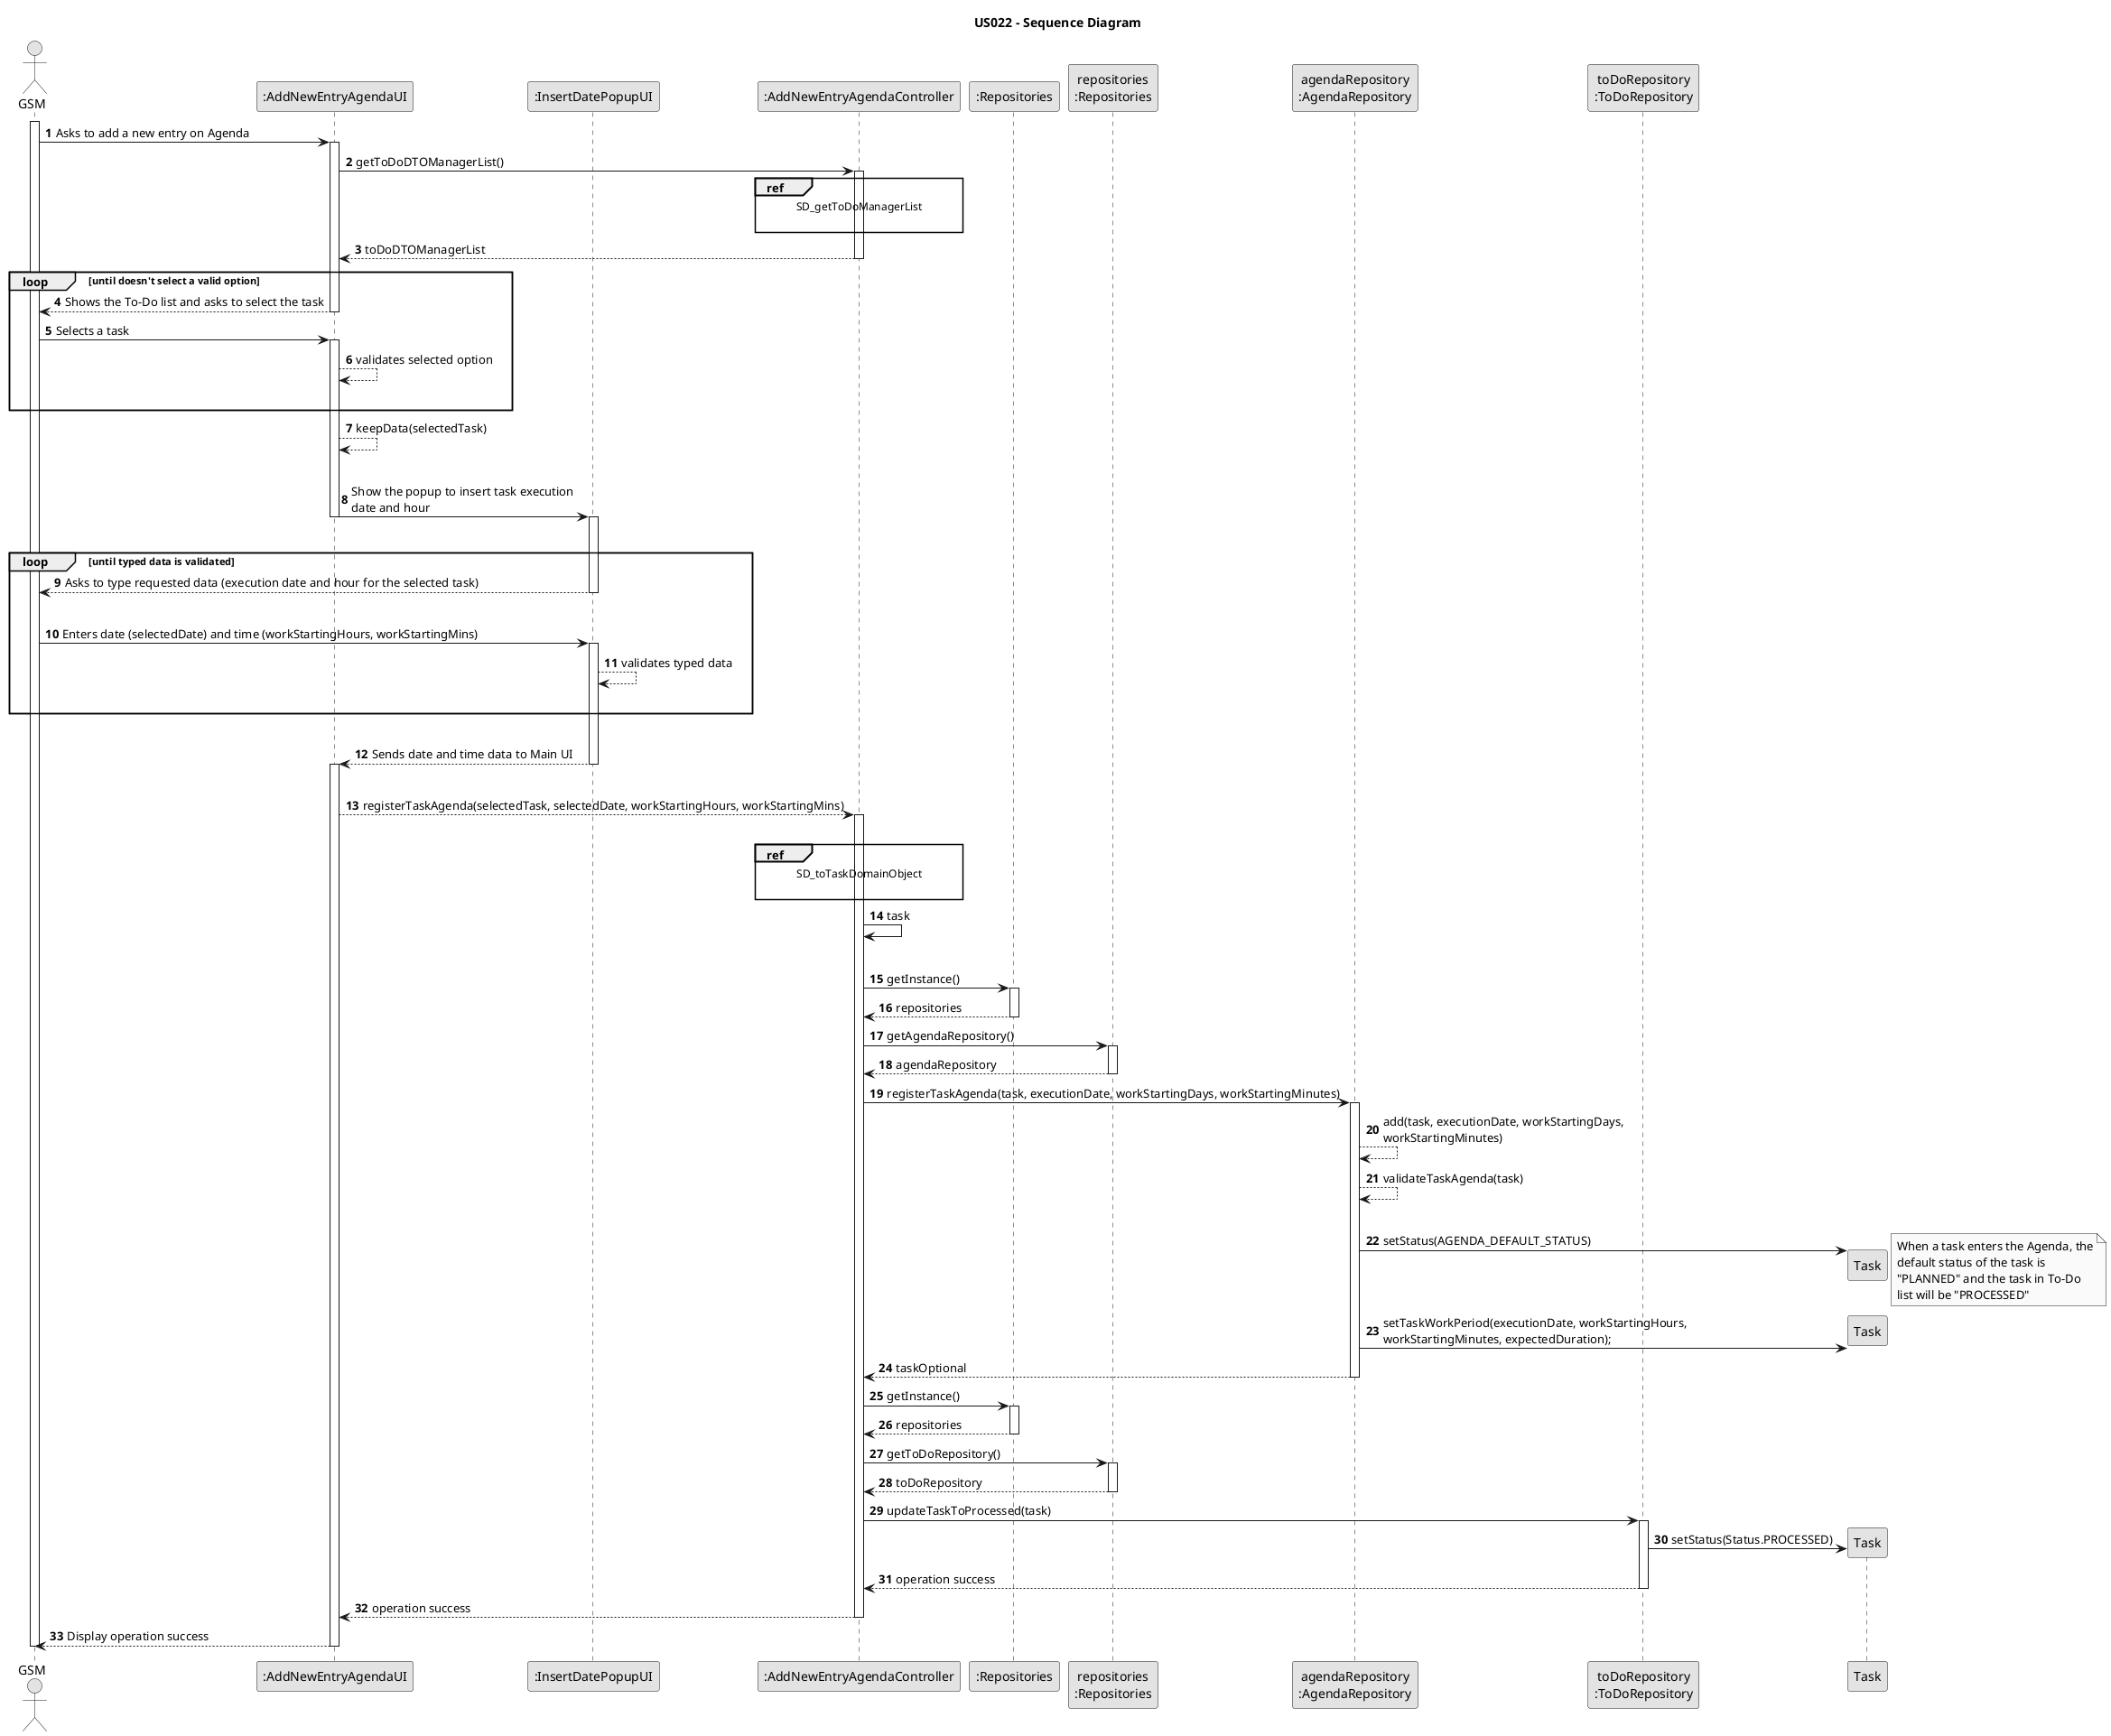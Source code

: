@startuml
skinparam monochrome true
skinparam packageStyle rectangle
skinparam shadowing false

title US022 - Sequence Diagram

autonumber

actor "GSM" as GSM
participant ":AddNewEntryAgendaUI" as UI
participant ":InsertDatePopupUI" as Popup
participant ":AddNewEntryAgendaController" as CTRL
participant ":Repositories" as REPO
participant "repositories\n:Repositories" as REPOInstance
participant "agendaRepository\n:AgendaRepository" as AgendaRepository
participant "toDoRepository\n:ToDoRepository" as ToDoRepository

activate GSM

    GSM -> UI : Asks to add a new entry on Agenda

    activate UI


    UI -> CTRL : getToDoDTOManagerList()

    activate CTRL

    ref over CTRL
    SD_getToDoManagerList

    end ref

    CTRL --> UI : toDoDTOManagerList
    deactivate CTRL

        loop until doesn't select a valid option
        UI --> GSM : Shows the To-Do list and asks to select the task


    deactivate UI


    GSM -> UI : Selects a task
    activate UI
    UI --> UI : validates selected option
        |||
        end

        UI --> UI : keepData(selectedTask)
        |||

        UI -> Popup : Show the popup to insert task execution\ndate and hour
        deactivate UI
        |||
        activate Popup

        loop until typed data is validated

        Popup --> GSM : Asks to type requested data (execution date and hour for the selected task)
        deactivate Popup

    deactivate UI
    |||
    GSM -> Popup: Enters date (selectedDate) and time (workStartingHours, workStartingMins)
    activate Popup

    Popup --> Popup : validates typed data
    |||
    end loop
    |||

        Popup --> UI: Sends date and time data to Main UI
    deactivate Popup

    activate UI
        |||
        UI --> CTRL : registerTaskAgenda(selectedTask, selectedDate, workStartingHours, workStartingMins)
        |||

        activate CTRL

        ref over CTRL
        SD_toTaskDomainObject

        end ref

        CTRL -> CTRL : task
        |||

        CTRL -> REPO : getInstance()
                    activate REPO

                        REPO --> CTRL : repositories
                    deactivate REPO
                    CTRL -> REPOInstance: getAgendaRepository()

                    activate REPOInstance

                        REPOInstance --> CTRL : agendaRepository
                    deactivate REPOInstance

                CTRL -> AgendaRepository : registerTaskAgenda(task, executionDate, workStartingDays, workStartingMinutes)
                activate AgendaRepository

                AgendaRepository --> AgendaRepository : add(task, executionDate, workStartingDays,\nworkStartingMinutes)

                AgendaRepository --> AgendaRepository : validateTaskAgenda(task)

                |||
                AgendaRepository -> Task** : setStatus(AGENDA_DEFAULT_STATUS)

                note right
                                When a task enters the Agenda, the
                                default status of the task is
                                "PLANNED" and the task in To-Do
                                list will be "PROCESSED"
                                             end note

                AgendaRepository -> Task** : setTaskWorkPeriod(executionDate, workStartingHours,\nworkStartingMinutes, expectedDuration);



                AgendaRepository --> CTRL : taskOptional
                deactivate AgendaRepository



                CTRL -> REPO : getInstance()
                                    activate REPO

                                        REPO --> CTRL : repositories
                                    deactivate REPO
                                    CTRL -> REPOInstance: getToDoRepository()

                                    activate REPOInstance

                                        REPOInstance --> CTRL : toDoRepository
                                    deactivate REPOInstance

                                CTRL -> ToDoRepository : updateTaskToProcessed(task)
                                activate ToDoRepository

                                ToDoRepository -> Task** : setStatus(Status.PROCESSED)

                                ToDoRepository --> CTRL : operation success
                                deactivate ToDoRepository

                                CTRL --> UI : operation success

                deactivate CTRL


        UI --> GSM : Display operation success
    deactivate UI

deactivate GSM

@enduml
